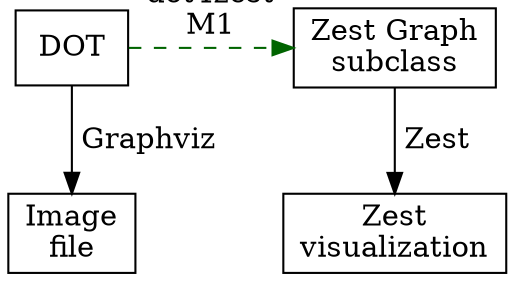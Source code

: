 /*******************************************************************************
 * Copyright (c) 2009 Fabian Steeg. All rights reserved. This program and the
 * accompanying materials are made available under the terms of the Eclipse
 * Public License v1.0 which accompanies this distribution, and is available at
 * http://www.eclipse.org/legal/epl-v10.html
 * <p/>
 * Contributors: Fabian Steeg - initial API and implementation; see bug 277380
 *******************************************************************************/
digraph M1{
	node[shape=box]
	dot[label="DOT"]
	zestCode[label="Zest Graph\nsubclass"]
	zestVis[label="Zest\nvisualization"]
	image[label="Image\nfile"]
	
	dot->image[label=" Graphviz"]
	dot->zestCode[constraint=false color=darkgreen style=dashed label="dot4zest\nM1"]
	zestCode->zestVis[label=" Zest"]
	
}